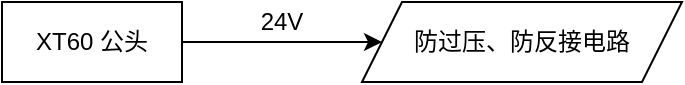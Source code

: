 <mxfile version="14.6.13" type="device"><diagram id="SOL0Z74vzHhJgI4Fifbx" name="第 1 页"><mxGraphModel dx="1063" dy="611" grid="1" gridSize="10" guides="1" tooltips="1" connect="1" arrows="1" fold="1" page="1" pageScale="1" pageWidth="827" pageHeight="1169" math="0" shadow="0"><root><mxCell id="0"/><mxCell id="1" parent="0"/><mxCell id="3etUS6zcy_q3qdeyJxG1-1" value="XT60 公头" style="rounded=0;whiteSpace=wrap;html=1;" vertex="1" parent="1"><mxGeometry x="100" y="300" width="90" height="40" as="geometry"/></mxCell><mxCell id="3etUS6zcy_q3qdeyJxG1-2" value="防过压、防反接电路" style="shape=parallelogram;perimeter=parallelogramPerimeter;whiteSpace=wrap;html=1;fixedSize=1;" vertex="1" parent="1"><mxGeometry x="280" y="300" width="160" height="40" as="geometry"/></mxCell><mxCell id="3etUS6zcy_q3qdeyJxG1-3" value="" style="endArrow=classic;html=1;" edge="1" parent="1" source="3etUS6zcy_q3qdeyJxG1-1" target="3etUS6zcy_q3qdeyJxG1-2"><mxGeometry width="50" height="50" relative="1" as="geometry"><mxPoint x="430" y="400" as="sourcePoint"/><mxPoint x="330" y="380" as="targetPoint"/></mxGeometry></mxCell><mxCell id="3etUS6zcy_q3qdeyJxG1-4" value="24V" style="text;html=1;strokeColor=none;fillColor=none;align=center;verticalAlign=middle;whiteSpace=wrap;rounded=0;" vertex="1" parent="1"><mxGeometry x="220" y="300" width="40" height="20" as="geometry"/></mxCell></root></mxGraphModel></diagram></mxfile>
